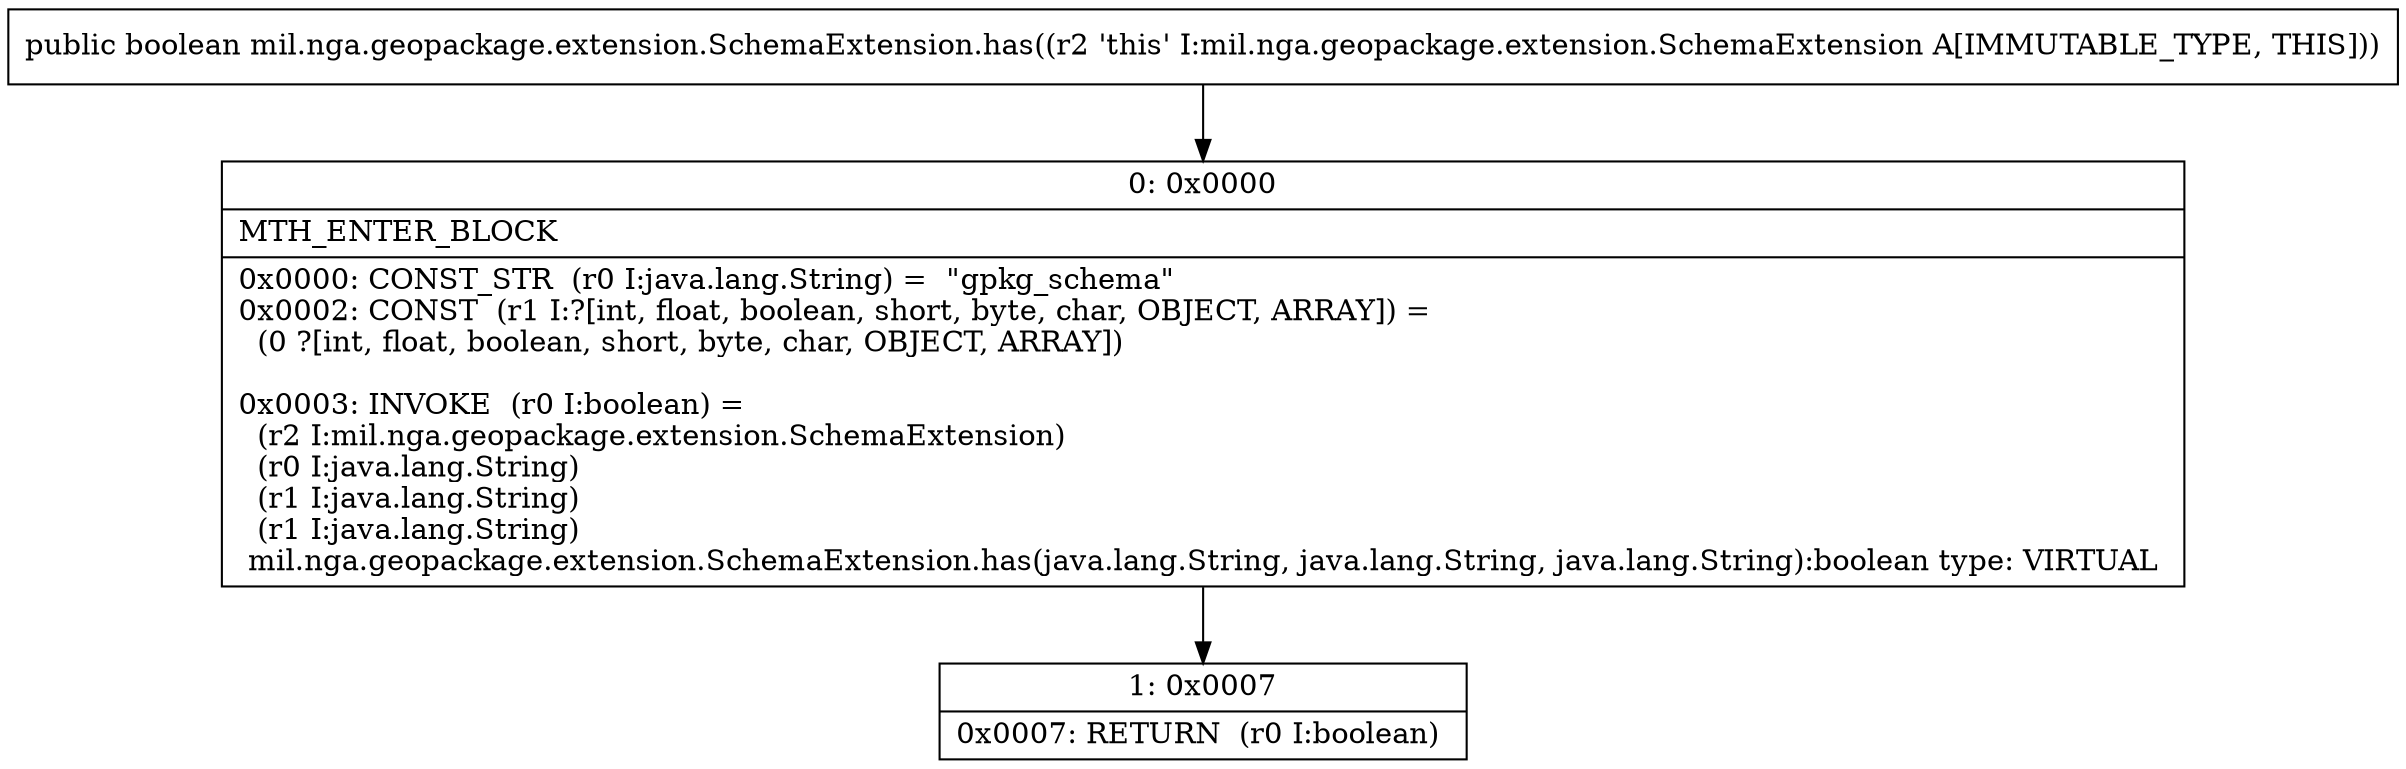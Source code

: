 digraph "CFG formil.nga.geopackage.extension.SchemaExtension.has()Z" {
Node_0 [shape=record,label="{0\:\ 0x0000|MTH_ENTER_BLOCK\l|0x0000: CONST_STR  (r0 I:java.lang.String) =  \"gpkg_schema\" \l0x0002: CONST  (r1 I:?[int, float, boolean, short, byte, char, OBJECT, ARRAY]) = \l  (0 ?[int, float, boolean, short, byte, char, OBJECT, ARRAY])\l \l0x0003: INVOKE  (r0 I:boolean) = \l  (r2 I:mil.nga.geopackage.extension.SchemaExtension)\l  (r0 I:java.lang.String)\l  (r1 I:java.lang.String)\l  (r1 I:java.lang.String)\l mil.nga.geopackage.extension.SchemaExtension.has(java.lang.String, java.lang.String, java.lang.String):boolean type: VIRTUAL \l}"];
Node_1 [shape=record,label="{1\:\ 0x0007|0x0007: RETURN  (r0 I:boolean) \l}"];
MethodNode[shape=record,label="{public boolean mil.nga.geopackage.extension.SchemaExtension.has((r2 'this' I:mil.nga.geopackage.extension.SchemaExtension A[IMMUTABLE_TYPE, THIS])) }"];
MethodNode -> Node_0;
Node_0 -> Node_1;
}

